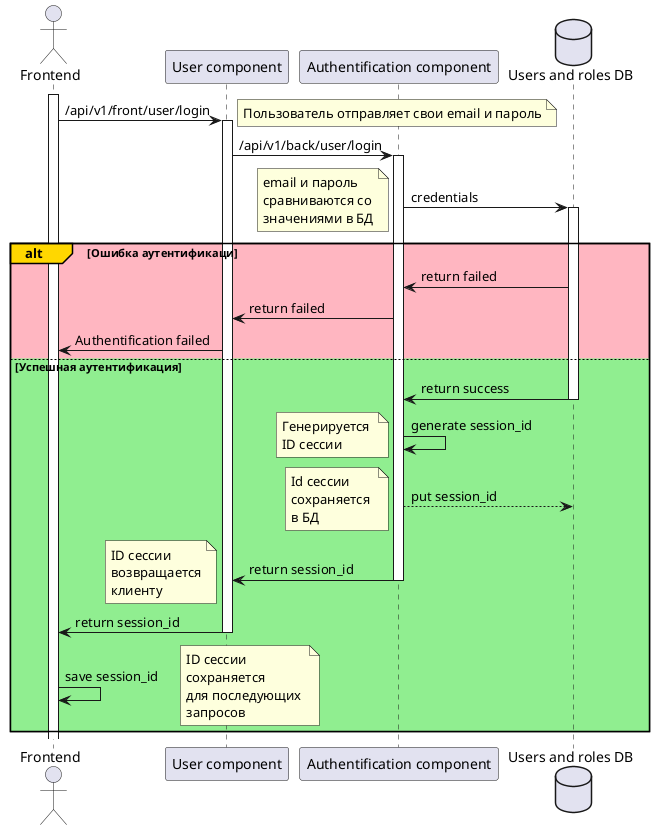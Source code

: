 @startuml "Sequence Auth"
actor "Frontend" as front
participant "User component" as user
participant "Authentification component" as auth
database "Users and roles DB" as userdb

activate front
front -> user : /api/v1/front/user/login
Activate user
note right
    Пользователь отправляет свои email и пароль
endnote

user -> auth: /api/v1/back/user/login
activate auth

auth -> userdb: credentials
activate userdb
note left
    email и пароль 
    сравниваются со
    значениями в БД
endnote

alt#gold #LightPink Ошибка аутентификаци
    userdb -> auth: return failed
    auth -> user: return failed
    user -> front: Authentification failed
else #LightGreen Успешная аутентификация
    userdb -> auth: return success
    deactivate userdb

    auth -> auth: generate session_id
    note left
        Генерируется 
        ID сессии
    endnote

    auth --> userdb: put session_id
    note left
        Id сессии 
        сохраняется 
        в БД
    endnote

    auth -> user: return session_id
    deactivate auth
    note left
        ID сессии
        возвращается
        клиенту
    endnote

    user -> front : return session_id
    deactivate user

    front -> front: save session_id 
    note right
        ID сессии
        сохраняется
        для последующих 
        запросов
    endnote
end


@enduml